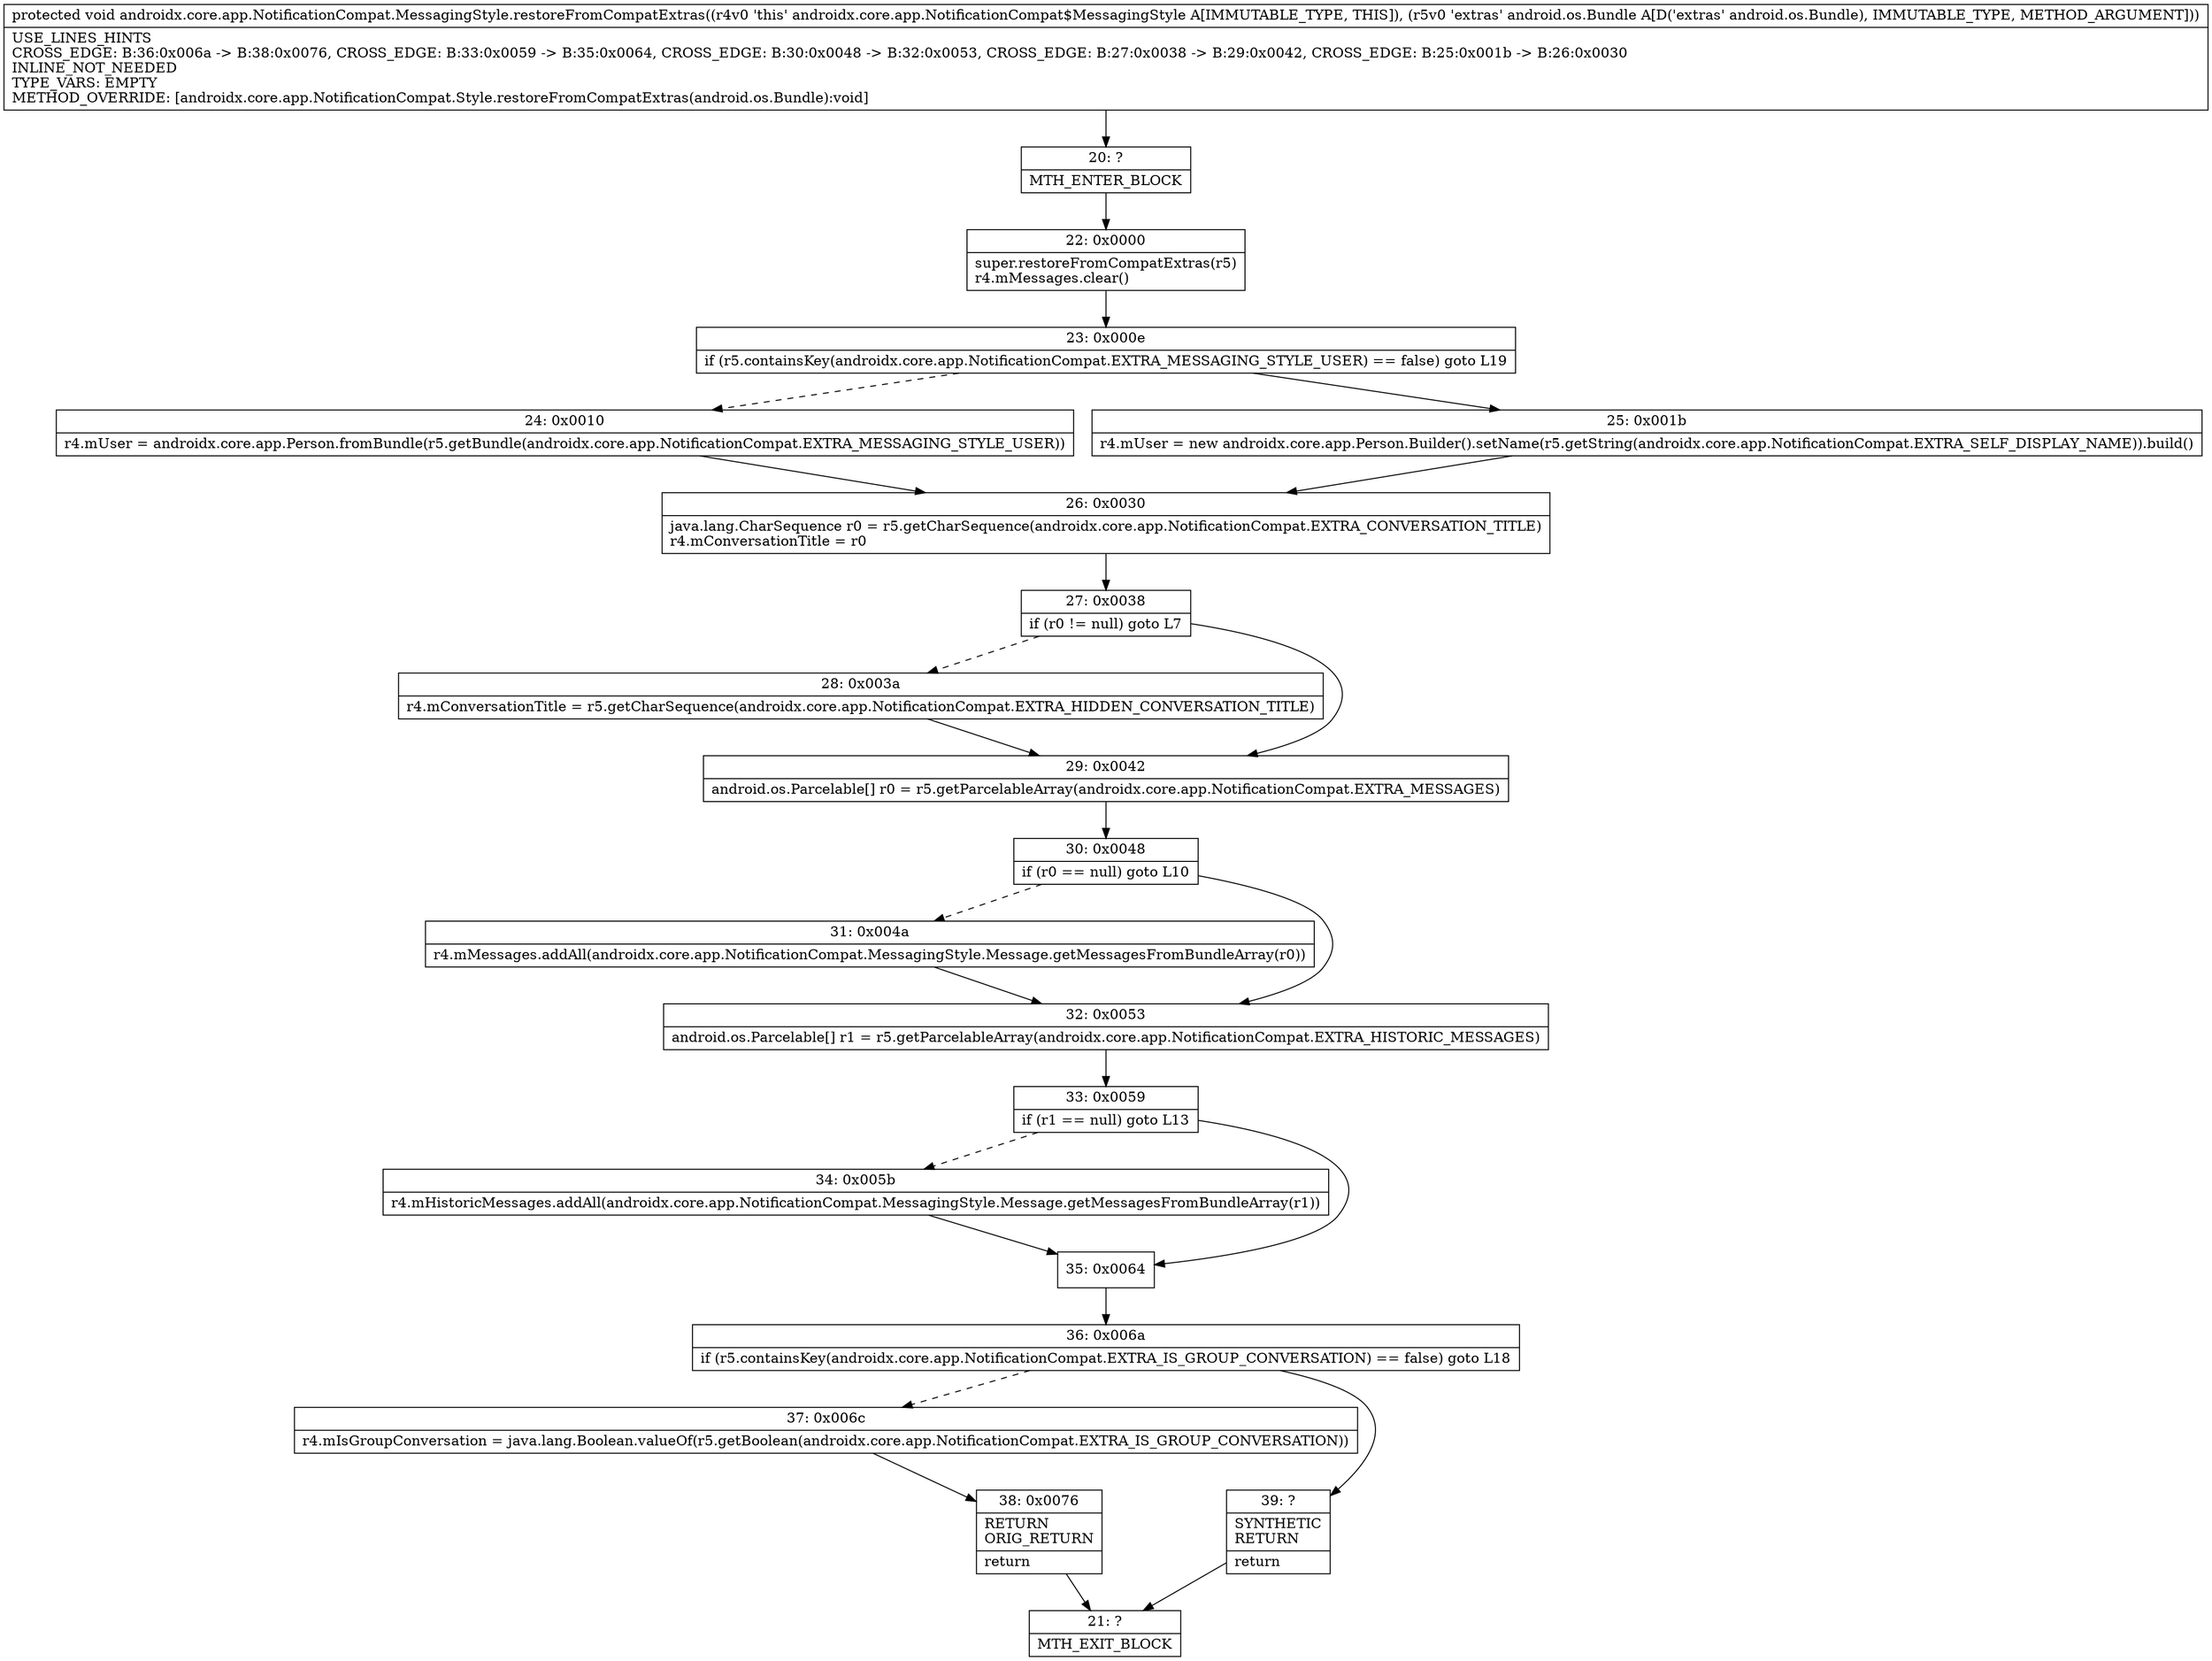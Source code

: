 digraph "CFG forandroidx.core.app.NotificationCompat.MessagingStyle.restoreFromCompatExtras(Landroid\/os\/Bundle;)V" {
Node_20 [shape=record,label="{20\:\ ?|MTH_ENTER_BLOCK\l}"];
Node_22 [shape=record,label="{22\:\ 0x0000|super.restoreFromCompatExtras(r5)\lr4.mMessages.clear()\l}"];
Node_23 [shape=record,label="{23\:\ 0x000e|if (r5.containsKey(androidx.core.app.NotificationCompat.EXTRA_MESSAGING_STYLE_USER) == false) goto L19\l}"];
Node_24 [shape=record,label="{24\:\ 0x0010|r4.mUser = androidx.core.app.Person.fromBundle(r5.getBundle(androidx.core.app.NotificationCompat.EXTRA_MESSAGING_STYLE_USER))\l}"];
Node_26 [shape=record,label="{26\:\ 0x0030|java.lang.CharSequence r0 = r5.getCharSequence(androidx.core.app.NotificationCompat.EXTRA_CONVERSATION_TITLE)\lr4.mConversationTitle = r0\l}"];
Node_27 [shape=record,label="{27\:\ 0x0038|if (r0 != null) goto L7\l}"];
Node_28 [shape=record,label="{28\:\ 0x003a|r4.mConversationTitle = r5.getCharSequence(androidx.core.app.NotificationCompat.EXTRA_HIDDEN_CONVERSATION_TITLE)\l}"];
Node_29 [shape=record,label="{29\:\ 0x0042|android.os.Parcelable[] r0 = r5.getParcelableArray(androidx.core.app.NotificationCompat.EXTRA_MESSAGES)\l}"];
Node_30 [shape=record,label="{30\:\ 0x0048|if (r0 == null) goto L10\l}"];
Node_31 [shape=record,label="{31\:\ 0x004a|r4.mMessages.addAll(androidx.core.app.NotificationCompat.MessagingStyle.Message.getMessagesFromBundleArray(r0))\l}"];
Node_32 [shape=record,label="{32\:\ 0x0053|android.os.Parcelable[] r1 = r5.getParcelableArray(androidx.core.app.NotificationCompat.EXTRA_HISTORIC_MESSAGES)\l}"];
Node_33 [shape=record,label="{33\:\ 0x0059|if (r1 == null) goto L13\l}"];
Node_34 [shape=record,label="{34\:\ 0x005b|r4.mHistoricMessages.addAll(androidx.core.app.NotificationCompat.MessagingStyle.Message.getMessagesFromBundleArray(r1))\l}"];
Node_35 [shape=record,label="{35\:\ 0x0064}"];
Node_36 [shape=record,label="{36\:\ 0x006a|if (r5.containsKey(androidx.core.app.NotificationCompat.EXTRA_IS_GROUP_CONVERSATION) == false) goto L18\l}"];
Node_37 [shape=record,label="{37\:\ 0x006c|r4.mIsGroupConversation = java.lang.Boolean.valueOf(r5.getBoolean(androidx.core.app.NotificationCompat.EXTRA_IS_GROUP_CONVERSATION))\l}"];
Node_38 [shape=record,label="{38\:\ 0x0076|RETURN\lORIG_RETURN\l|return\l}"];
Node_21 [shape=record,label="{21\:\ ?|MTH_EXIT_BLOCK\l}"];
Node_39 [shape=record,label="{39\:\ ?|SYNTHETIC\lRETURN\l|return\l}"];
Node_25 [shape=record,label="{25\:\ 0x001b|r4.mUser = new androidx.core.app.Person.Builder().setName(r5.getString(androidx.core.app.NotificationCompat.EXTRA_SELF_DISPLAY_NAME)).build()\l}"];
MethodNode[shape=record,label="{protected void androidx.core.app.NotificationCompat.MessagingStyle.restoreFromCompatExtras((r4v0 'this' androidx.core.app.NotificationCompat$MessagingStyle A[IMMUTABLE_TYPE, THIS]), (r5v0 'extras' android.os.Bundle A[D('extras' android.os.Bundle), IMMUTABLE_TYPE, METHOD_ARGUMENT]))  | USE_LINES_HINTS\lCROSS_EDGE: B:36:0x006a \-\> B:38:0x0076, CROSS_EDGE: B:33:0x0059 \-\> B:35:0x0064, CROSS_EDGE: B:30:0x0048 \-\> B:32:0x0053, CROSS_EDGE: B:27:0x0038 \-\> B:29:0x0042, CROSS_EDGE: B:25:0x001b \-\> B:26:0x0030\lINLINE_NOT_NEEDED\lTYPE_VARS: EMPTY\lMETHOD_OVERRIDE: [androidx.core.app.NotificationCompat.Style.restoreFromCompatExtras(android.os.Bundle):void]\l}"];
MethodNode -> Node_20;Node_20 -> Node_22;
Node_22 -> Node_23;
Node_23 -> Node_24[style=dashed];
Node_23 -> Node_25;
Node_24 -> Node_26;
Node_26 -> Node_27;
Node_27 -> Node_28[style=dashed];
Node_27 -> Node_29;
Node_28 -> Node_29;
Node_29 -> Node_30;
Node_30 -> Node_31[style=dashed];
Node_30 -> Node_32;
Node_31 -> Node_32;
Node_32 -> Node_33;
Node_33 -> Node_34[style=dashed];
Node_33 -> Node_35;
Node_34 -> Node_35;
Node_35 -> Node_36;
Node_36 -> Node_37[style=dashed];
Node_36 -> Node_39;
Node_37 -> Node_38;
Node_38 -> Node_21;
Node_39 -> Node_21;
Node_25 -> Node_26;
}

